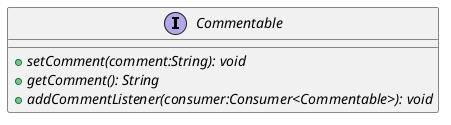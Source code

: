 @startuml

    interface Commentable {
        {abstract} +setComment(comment:String): void
        {abstract} +getComment(): String
        {abstract} +addCommentListener(consumer:Consumer<Commentable>): void
    }

@enduml
